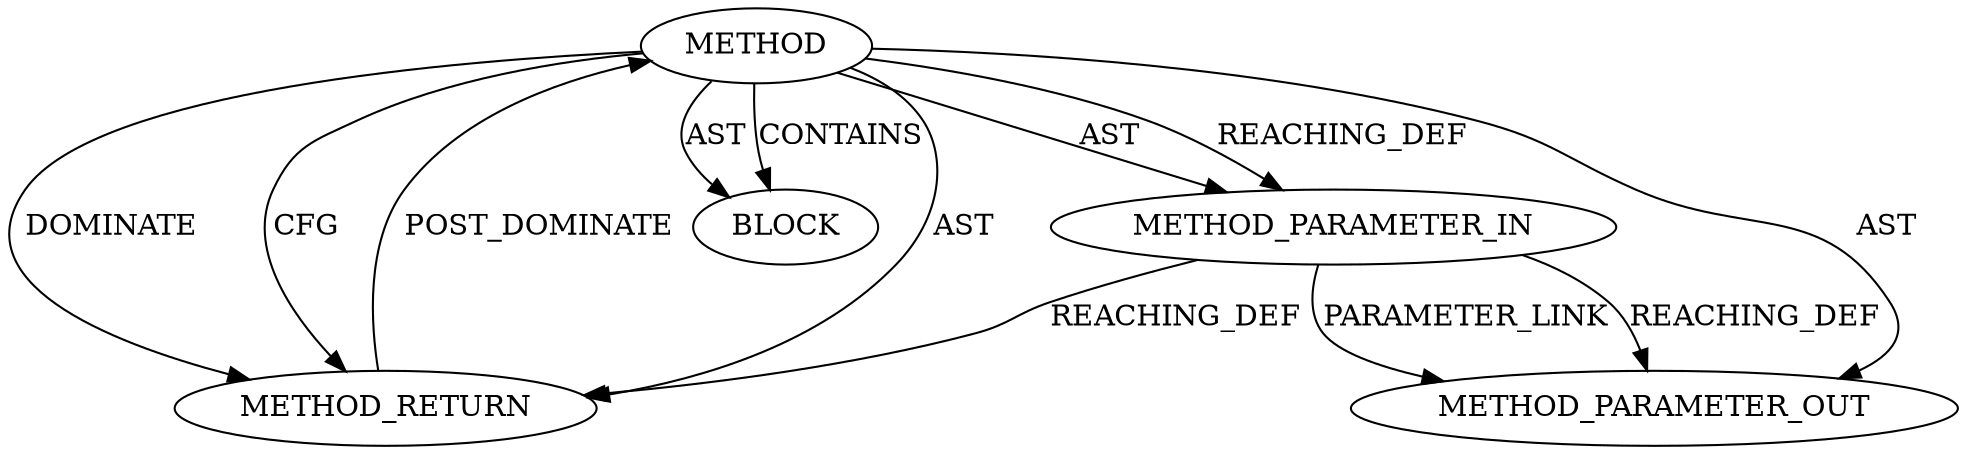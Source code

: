 digraph {
  21915 [label=METHOD_PARAMETER_OUT ORDER=1 CODE="p1" IS_VARIADIC=false TYPE_FULL_NAME="ANY" EVALUATION_STRATEGY="BY_VALUE" INDEX=1 NAME="p1"]
  19760 [label=BLOCK ORDER=1 ARGUMENT_INDEX=1 CODE="<empty>" TYPE_FULL_NAME="ANY"]
  19761 [label=METHOD_RETURN ORDER=2 CODE="RET" TYPE_FULL_NAME="ANY" EVALUATION_STRATEGY="BY_VALUE"]
  19758 [label=METHOD AST_PARENT_TYPE="NAMESPACE_BLOCK" AST_PARENT_FULL_NAME="<global>" ORDER=0 CODE="<empty>" FULL_NAME="WARN_ON_ONCE" IS_EXTERNAL=true FILENAME="<empty>" SIGNATURE="" NAME="WARN_ON_ONCE"]
  19759 [label=METHOD_PARAMETER_IN ORDER=1 CODE="p1" IS_VARIADIC=false TYPE_FULL_NAME="ANY" EVALUATION_STRATEGY="BY_VALUE" INDEX=1 NAME="p1"]
  19758 -> 19761 [label=DOMINATE ]
  19759 -> 19761 [label=REACHING_DEF VARIABLE="p1"]
  19758 -> 19759 [label=AST ]
  19758 -> 19761 [label=CFG ]
  19758 -> 21915 [label=AST ]
  19758 -> 19760 [label=CONTAINS ]
  19758 -> 19759 [label=REACHING_DEF VARIABLE=""]
  19761 -> 19758 [label=POST_DOMINATE ]
  19758 -> 19761 [label=AST ]
  19758 -> 19760 [label=AST ]
  19759 -> 21915 [label=PARAMETER_LINK ]
  19759 -> 21915 [label=REACHING_DEF VARIABLE="p1"]
}
